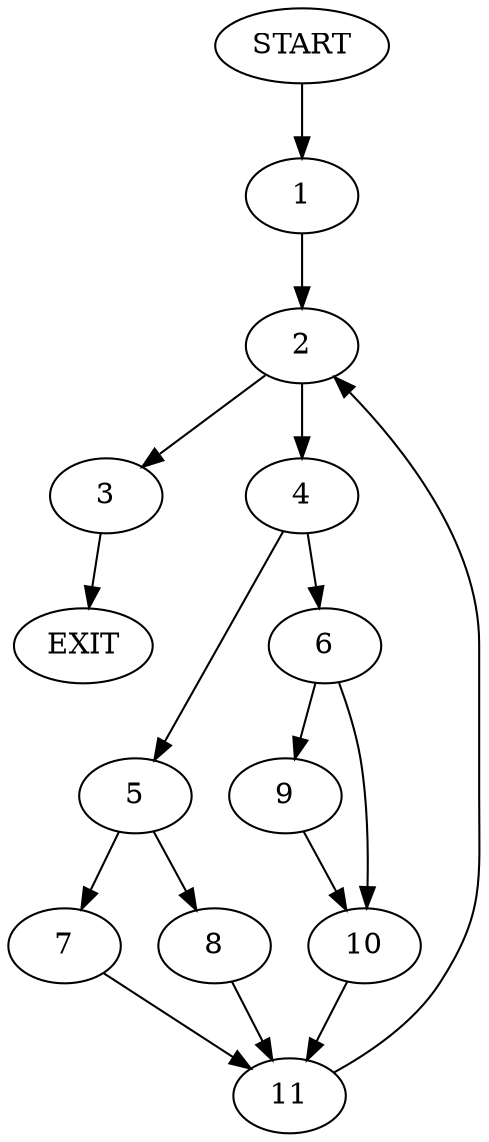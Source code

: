 digraph {
0 [label="START"]
12 [label="EXIT"]
0 -> 1
1 -> 2
2 -> 3
2 -> 4
4 -> 5
4 -> 6
3 -> 12
5 -> 7
5 -> 8
6 -> 9
6 -> 10
10 -> 11
9 -> 10
11 -> 2
7 -> 11
8 -> 11
}
